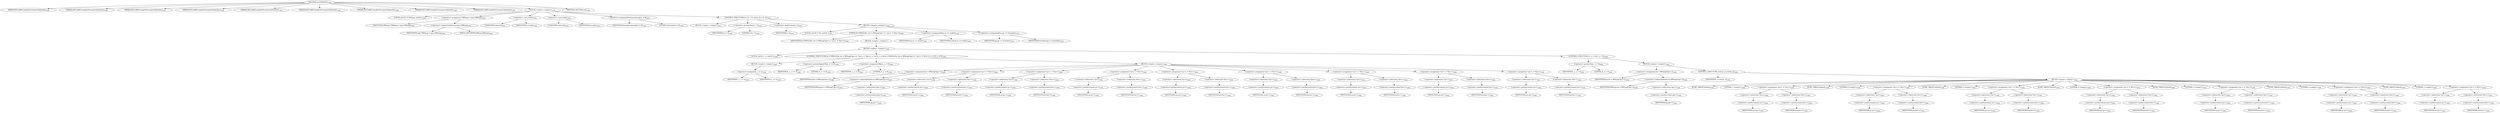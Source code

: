 digraph "put1bitbwtile" {  
"50059" [label = <(METHOD,put1bitbwtile)<SUB>1598</SUB>> ]
"50060" [label = <(PARAM,DECLAREContigPutFunc(put1bitbwtile))<SUB>1598</SUB>> ]
"50061" [label = <(PARAM,DECLAREContigPutFunc(put1bitbwtile))<SUB>1598</SUB>> ]
"50062" [label = <(PARAM,DECLAREContigPutFunc(put1bitbwtile))<SUB>1598</SUB>> ]
"50063" [label = <(PARAM,DECLAREContigPutFunc(put1bitbwtile))<SUB>1598</SUB>> ]
"50064" [label = <(PARAM,DECLAREContigPutFunc(put1bitbwtile))<SUB>1598</SUB>> ]
"50065" [label = <(PARAM,DECLAREContigPutFunc(put1bitbwtile))<SUB>1598</SUB>> ]
"50066" [label = <(PARAM,DECLAREContigPutFunc(put1bitbwtile))<SUB>1598</SUB>> ]
"50067" [label = <(PARAM,DECLAREContigPutFunc(put1bitbwtile))<SUB>1598</SUB>> ]
"50068" [label = <(PARAM,DECLAREContigPutFunc(put1bitbwtile))<SUB>1598</SUB>> ]
"50069" [label = <(BLOCK,&lt;empty&gt;,&lt;empty&gt;)<SUB>1599</SUB>> ]
"50070" [label = <(LOCAL,uint32_t** BWmap: uint32_t)<SUB>1600</SUB>> ]
"50071" [label = <(&lt;operator&gt;.assignment,**BWmap = img-&gt;BWmap)<SUB>1600</SUB>> ]
"50072" [label = <(IDENTIFIER,BWmap,**BWmap = img-&gt;BWmap)<SUB>1600</SUB>> ]
"50073" [label = <(&lt;operator&gt;.indirectFieldAccess,img-&gt;BWmap)<SUB>1600</SUB>> ]
"50074" [label = <(IDENTIFIER,img,**BWmap = img-&gt;BWmap)<SUB>1600</SUB>> ]
"50075" [label = <(FIELD_IDENTIFIER,BWmap,BWmap)<SUB>1600</SUB>> ]
"50076" [label = <(&lt;operator&gt;.cast,(void)x)<SUB>1602</SUB>> ]
"50077" [label = <(UNKNOWN,void,void)<SUB>1602</SUB>> ]
"50078" [label = <(IDENTIFIER,x,(void)x)<SUB>1602</SUB>> ]
"50079" [label = <(&lt;operator&gt;.cast,(void)y)<SUB>1603</SUB>> ]
"50080" [label = <(UNKNOWN,void,void)<SUB>1603</SUB>> ]
"50081" [label = <(IDENTIFIER,y,(void)y)<SUB>1603</SUB>> ]
"50082" [label = <(&lt;operator&gt;.assignmentDivision,fromskew /= 8)<SUB>1604</SUB>> ]
"50083" [label = <(IDENTIFIER,fromskew,fromskew /= 8)<SUB>1604</SUB>> ]
"50084" [label = <(LITERAL,8,fromskew /= 8)<SUB>1604</SUB>> ]
"50085" [label = <(CONTROL_STRUCTURE,for (;h &gt; 0;--h),for (;h &gt; 0;--h))<SUB>1605</SUB>> ]
"50086" [label = <(BLOCK,&lt;empty&gt;,&lt;empty&gt;)<SUB>1605</SUB>> ]
"50087" [label = <(&lt;operator&gt;.greaterThan,h &gt; 0)<SUB>1605</SUB>> ]
"50088" [label = <(IDENTIFIER,h,h &gt; 0)<SUB>1605</SUB>> ]
"50089" [label = <(LITERAL,0,h &gt; 0)<SUB>1605</SUB>> ]
"50090" [label = <(&lt;operator&gt;.preDecrement,--h)<SUB>1605</SUB>> ]
"50091" [label = <(IDENTIFIER,h,--h)<SUB>1605</SUB>> ]
"50092" [label = <(BLOCK,&lt;empty&gt;,&lt;empty&gt;)<SUB>1606</SUB>> ]
"50093" [label = <(LOCAL,uint32_t* bw: uint32_t)<SUB>1607</SUB>> ]
"50094" [label = <(UNROLL8,UNROLL8(w, bw = BWmap[*pp++], *cp++ = *bw++))<SUB>1608</SUB>> ]
"50095" [label = <(IDENTIFIER,w,UNROLL8(w, bw = BWmap[*pp++], *cp++ = *bw++))<SUB>1608</SUB>> ]
"50096" [label = <(BLOCK,&lt;empty&gt;,&lt;empty&gt;)> ]
"50097" [label = <(BLOCK,&lt;empty&gt;,&lt;empty&gt;)<SUB>1608</SUB>> ]
"50098" [label = <(LOCAL,uint32_t _x: uint32_t)<SUB>1608</SUB>> ]
"50099" [label = <(CONTROL_STRUCTURE,for (UNROLL8(w, bw = BWmap[*pp++], *cp++ = *bw++)_x &gt;= 8;_x -= 8),for (UNROLL8(w, bw = BWmap[*pp++], *cp++ = *bw++)_x &gt;= 8;_x -= 8))<SUB>1608</SUB>> ]
"50100" [label = <(BLOCK,&lt;empty&gt;,&lt;empty&gt;)<SUB>1608</SUB>> ]
"50101" [label = <(&lt;operator&gt;.assignment,_x = w)<SUB>1608</SUB>> ]
"50102" [label = <(IDENTIFIER,_x,_x = w)<SUB>1608</SUB>> ]
"50103" [label = <(IDENTIFIER,w,_x = w)<SUB>1608</SUB>> ]
"50104" [label = <(&lt;operator&gt;.greaterEqualsThan,_x &gt;= 8)<SUB>1608</SUB>> ]
"50105" [label = <(IDENTIFIER,_x,_x &gt;= 8)<SUB>1608</SUB>> ]
"50106" [label = <(LITERAL,8,_x &gt;= 8)<SUB>1608</SUB>> ]
"50107" [label = <(&lt;operator&gt;.assignmentMinus,_x -= 8)<SUB>1608</SUB>> ]
"50108" [label = <(IDENTIFIER,_x,_x -= 8)<SUB>1608</SUB>> ]
"50109" [label = <(LITERAL,8,_x -= 8)<SUB>1608</SUB>> ]
"50110" [label = <(BLOCK,&lt;empty&gt;,&lt;empty&gt;)<SUB>1608</SUB>> ]
"50111" [label = <(&lt;operator&gt;.assignment,bw = BWmap[*pp++])<SUB>1608</SUB>> ]
"50112" [label = <(IDENTIFIER,bw,bw = BWmap[*pp++])<SUB>1608</SUB>> ]
"50113" [label = <(&lt;operator&gt;.indirectIndexAccess,BWmap[*pp++])<SUB>1608</SUB>> ]
"50114" [label = <(IDENTIFIER,BWmap,bw = BWmap[*pp++])<SUB>1608</SUB>> ]
"50115" [label = <(&lt;operator&gt;.indirection,*pp++)<SUB>1608</SUB>> ]
"50116" [label = <(&lt;operator&gt;.postIncrement,pp++)<SUB>1608</SUB>> ]
"50117" [label = <(IDENTIFIER,pp,pp++)<SUB>1608</SUB>> ]
"50118" [label = <(&lt;operator&gt;.assignment,*cp++ = *bw++)<SUB>1608</SUB>> ]
"50119" [label = <(&lt;operator&gt;.indirection,*cp++)<SUB>1608</SUB>> ]
"50120" [label = <(&lt;operator&gt;.postIncrement,cp++)<SUB>1608</SUB>> ]
"50121" [label = <(IDENTIFIER,cp,cp++)<SUB>1608</SUB>> ]
"50122" [label = <(&lt;operator&gt;.indirection,*bw++)<SUB>1608</SUB>> ]
"50123" [label = <(&lt;operator&gt;.postIncrement,bw++)<SUB>1608</SUB>> ]
"50124" [label = <(IDENTIFIER,bw,bw++)<SUB>1608</SUB>> ]
"50125" [label = <(&lt;operator&gt;.assignment,*cp++ = *bw++)<SUB>1608</SUB>> ]
"50126" [label = <(&lt;operator&gt;.indirection,*cp++)<SUB>1608</SUB>> ]
"50127" [label = <(&lt;operator&gt;.postIncrement,cp++)<SUB>1608</SUB>> ]
"50128" [label = <(IDENTIFIER,cp,cp++)<SUB>1608</SUB>> ]
"50129" [label = <(&lt;operator&gt;.indirection,*bw++)<SUB>1608</SUB>> ]
"50130" [label = <(&lt;operator&gt;.postIncrement,bw++)<SUB>1608</SUB>> ]
"50131" [label = <(IDENTIFIER,bw,bw++)<SUB>1608</SUB>> ]
"50132" [label = <(&lt;operator&gt;.assignment,*cp++ = *bw++)<SUB>1608</SUB>> ]
"50133" [label = <(&lt;operator&gt;.indirection,*cp++)<SUB>1608</SUB>> ]
"50134" [label = <(&lt;operator&gt;.postIncrement,cp++)<SUB>1608</SUB>> ]
"50135" [label = <(IDENTIFIER,cp,cp++)<SUB>1608</SUB>> ]
"50136" [label = <(&lt;operator&gt;.indirection,*bw++)<SUB>1608</SUB>> ]
"50137" [label = <(&lt;operator&gt;.postIncrement,bw++)<SUB>1608</SUB>> ]
"50138" [label = <(IDENTIFIER,bw,bw++)<SUB>1608</SUB>> ]
"50139" [label = <(&lt;operator&gt;.assignment,*cp++ = *bw++)<SUB>1608</SUB>> ]
"50140" [label = <(&lt;operator&gt;.indirection,*cp++)<SUB>1608</SUB>> ]
"50141" [label = <(&lt;operator&gt;.postIncrement,cp++)<SUB>1608</SUB>> ]
"50142" [label = <(IDENTIFIER,cp,cp++)<SUB>1608</SUB>> ]
"50143" [label = <(&lt;operator&gt;.indirection,*bw++)<SUB>1608</SUB>> ]
"50144" [label = <(&lt;operator&gt;.postIncrement,bw++)<SUB>1608</SUB>> ]
"50145" [label = <(IDENTIFIER,bw,bw++)<SUB>1608</SUB>> ]
"50146" [label = <(&lt;operator&gt;.assignment,*cp++ = *bw++)<SUB>1608</SUB>> ]
"50147" [label = <(&lt;operator&gt;.indirection,*cp++)<SUB>1608</SUB>> ]
"50148" [label = <(&lt;operator&gt;.postIncrement,cp++)<SUB>1608</SUB>> ]
"50149" [label = <(IDENTIFIER,cp,cp++)<SUB>1608</SUB>> ]
"50150" [label = <(&lt;operator&gt;.indirection,*bw++)<SUB>1608</SUB>> ]
"50151" [label = <(&lt;operator&gt;.postIncrement,bw++)<SUB>1608</SUB>> ]
"50152" [label = <(IDENTIFIER,bw,bw++)<SUB>1608</SUB>> ]
"50153" [label = <(&lt;operator&gt;.assignment,*cp++ = *bw++)<SUB>1608</SUB>> ]
"50154" [label = <(&lt;operator&gt;.indirection,*cp++)<SUB>1608</SUB>> ]
"50155" [label = <(&lt;operator&gt;.postIncrement,cp++)<SUB>1608</SUB>> ]
"50156" [label = <(IDENTIFIER,cp,cp++)<SUB>1608</SUB>> ]
"50157" [label = <(&lt;operator&gt;.indirection,*bw++)<SUB>1608</SUB>> ]
"50158" [label = <(&lt;operator&gt;.postIncrement,bw++)<SUB>1608</SUB>> ]
"50159" [label = <(IDENTIFIER,bw,bw++)<SUB>1608</SUB>> ]
"50160" [label = <(&lt;operator&gt;.assignment,*cp++ = *bw++)<SUB>1608</SUB>> ]
"50161" [label = <(&lt;operator&gt;.indirection,*cp++)<SUB>1608</SUB>> ]
"50162" [label = <(&lt;operator&gt;.postIncrement,cp++)<SUB>1608</SUB>> ]
"50163" [label = <(IDENTIFIER,cp,cp++)<SUB>1608</SUB>> ]
"50164" [label = <(&lt;operator&gt;.indirection,*bw++)<SUB>1608</SUB>> ]
"50165" [label = <(&lt;operator&gt;.postIncrement,bw++)<SUB>1608</SUB>> ]
"50166" [label = <(IDENTIFIER,bw,bw++)<SUB>1608</SUB>> ]
"50167" [label = <(&lt;operator&gt;.assignment,*cp++ = *bw++)<SUB>1608</SUB>> ]
"50168" [label = <(&lt;operator&gt;.indirection,*cp++)<SUB>1608</SUB>> ]
"50169" [label = <(&lt;operator&gt;.postIncrement,cp++)<SUB>1608</SUB>> ]
"50170" [label = <(IDENTIFIER,cp,cp++)<SUB>1608</SUB>> ]
"50171" [label = <(&lt;operator&gt;.indirection,*bw++)<SUB>1608</SUB>> ]
"50172" [label = <(&lt;operator&gt;.postIncrement,bw++)<SUB>1608</SUB>> ]
"50173" [label = <(IDENTIFIER,bw,bw++)<SUB>1608</SUB>> ]
"50174" [label = <(CONTROL_STRUCTURE,if (_x &gt; 0),if (_x &gt; 0))<SUB>1608</SUB>> ]
"50175" [label = <(&lt;operator&gt;.greaterThan,_x &gt; 0)<SUB>1608</SUB>> ]
"50176" [label = <(IDENTIFIER,_x,_x &gt; 0)<SUB>1608</SUB>> ]
"50177" [label = <(LITERAL,0,_x &gt; 0)<SUB>1608</SUB>> ]
"50178" [label = <(BLOCK,&lt;empty&gt;,&lt;empty&gt;)<SUB>1608</SUB>> ]
"50179" [label = <(&lt;operator&gt;.assignment,bw = BWmap[*pp++])<SUB>1608</SUB>> ]
"50180" [label = <(IDENTIFIER,bw,bw = BWmap[*pp++])<SUB>1608</SUB>> ]
"50181" [label = <(&lt;operator&gt;.indirectIndexAccess,BWmap[*pp++])<SUB>1608</SUB>> ]
"50182" [label = <(IDENTIFIER,BWmap,bw = BWmap[*pp++])<SUB>1608</SUB>> ]
"50183" [label = <(&lt;operator&gt;.indirection,*pp++)<SUB>1608</SUB>> ]
"50184" [label = <(&lt;operator&gt;.postIncrement,pp++)<SUB>1608</SUB>> ]
"50185" [label = <(IDENTIFIER,pp,pp++)<SUB>1608</SUB>> ]
"50186" [label = <(CONTROL_STRUCTURE,switch(_x),switch(_x))<SUB>1608</SUB>> ]
"50187" [label = <(IDENTIFIER,_x,switch(_x))<SUB>1608</SUB>> ]
"50188" [label = <(BLOCK,&lt;empty&gt;,&lt;empty&gt;)<SUB>1608</SUB>> ]
"50189" [label = <(JUMP_TARGET,default)<SUB>1608</SUB>> ]
"50190" [label = <(LITERAL,7,&lt;empty&gt;)<SUB>1608</SUB>> ]
"50191" [label = <(&lt;operator&gt;.assignment,*cp++ = *bw++)<SUB>1608</SUB>> ]
"50192" [label = <(&lt;operator&gt;.indirection,*cp++)<SUB>1608</SUB>> ]
"50193" [label = <(&lt;operator&gt;.postIncrement,cp++)<SUB>1608</SUB>> ]
"50194" [label = <(IDENTIFIER,cp,cp++)<SUB>1608</SUB>> ]
"50195" [label = <(&lt;operator&gt;.indirection,*bw++)<SUB>1608</SUB>> ]
"50196" [label = <(&lt;operator&gt;.postIncrement,bw++)<SUB>1608</SUB>> ]
"50197" [label = <(IDENTIFIER,bw,bw++)<SUB>1608</SUB>> ]
"50198" [label = <(JUMP_TARGET,default)<SUB>1608</SUB>> ]
"50199" [label = <(LITERAL,6,&lt;empty&gt;)<SUB>1608</SUB>> ]
"50200" [label = <(&lt;operator&gt;.assignment,*cp++ = *bw++)<SUB>1608</SUB>> ]
"50201" [label = <(&lt;operator&gt;.indirection,*cp++)<SUB>1608</SUB>> ]
"50202" [label = <(&lt;operator&gt;.postIncrement,cp++)<SUB>1608</SUB>> ]
"50203" [label = <(IDENTIFIER,cp,cp++)<SUB>1608</SUB>> ]
"50204" [label = <(&lt;operator&gt;.indirection,*bw++)<SUB>1608</SUB>> ]
"50205" [label = <(&lt;operator&gt;.postIncrement,bw++)<SUB>1608</SUB>> ]
"50206" [label = <(IDENTIFIER,bw,bw++)<SUB>1608</SUB>> ]
"50207" [label = <(JUMP_TARGET,default)<SUB>1608</SUB>> ]
"50208" [label = <(LITERAL,5,&lt;empty&gt;)<SUB>1608</SUB>> ]
"50209" [label = <(&lt;operator&gt;.assignment,*cp++ = *bw++)<SUB>1608</SUB>> ]
"50210" [label = <(&lt;operator&gt;.indirection,*cp++)<SUB>1608</SUB>> ]
"50211" [label = <(&lt;operator&gt;.postIncrement,cp++)<SUB>1608</SUB>> ]
"50212" [label = <(IDENTIFIER,cp,cp++)<SUB>1608</SUB>> ]
"50213" [label = <(&lt;operator&gt;.indirection,*bw++)<SUB>1608</SUB>> ]
"50214" [label = <(&lt;operator&gt;.postIncrement,bw++)<SUB>1608</SUB>> ]
"50215" [label = <(IDENTIFIER,bw,bw++)<SUB>1608</SUB>> ]
"50216" [label = <(JUMP_TARGET,default)<SUB>1608</SUB>> ]
"50217" [label = <(LITERAL,4,&lt;empty&gt;)<SUB>1608</SUB>> ]
"50218" [label = <(&lt;operator&gt;.assignment,*cp++ = *bw++)<SUB>1608</SUB>> ]
"50219" [label = <(&lt;operator&gt;.indirection,*cp++)<SUB>1608</SUB>> ]
"50220" [label = <(&lt;operator&gt;.postIncrement,cp++)<SUB>1608</SUB>> ]
"50221" [label = <(IDENTIFIER,cp,cp++)<SUB>1608</SUB>> ]
"50222" [label = <(&lt;operator&gt;.indirection,*bw++)<SUB>1608</SUB>> ]
"50223" [label = <(&lt;operator&gt;.postIncrement,bw++)<SUB>1608</SUB>> ]
"50224" [label = <(IDENTIFIER,bw,bw++)<SUB>1608</SUB>> ]
"50225" [label = <(JUMP_TARGET,default)<SUB>1608</SUB>> ]
"50226" [label = <(LITERAL,3,&lt;empty&gt;)<SUB>1608</SUB>> ]
"50227" [label = <(&lt;operator&gt;.assignment,*cp++ = *bw++)<SUB>1608</SUB>> ]
"50228" [label = <(&lt;operator&gt;.indirection,*cp++)<SUB>1608</SUB>> ]
"50229" [label = <(&lt;operator&gt;.postIncrement,cp++)<SUB>1608</SUB>> ]
"50230" [label = <(IDENTIFIER,cp,cp++)<SUB>1608</SUB>> ]
"50231" [label = <(&lt;operator&gt;.indirection,*bw++)<SUB>1608</SUB>> ]
"50232" [label = <(&lt;operator&gt;.postIncrement,bw++)<SUB>1608</SUB>> ]
"50233" [label = <(IDENTIFIER,bw,bw++)<SUB>1608</SUB>> ]
"50234" [label = <(JUMP_TARGET,default)<SUB>1608</SUB>> ]
"50235" [label = <(LITERAL,2,&lt;empty&gt;)<SUB>1608</SUB>> ]
"50236" [label = <(&lt;operator&gt;.assignment,*cp++ = *bw++)<SUB>1608</SUB>> ]
"50237" [label = <(&lt;operator&gt;.indirection,*cp++)<SUB>1608</SUB>> ]
"50238" [label = <(&lt;operator&gt;.postIncrement,cp++)<SUB>1608</SUB>> ]
"50239" [label = <(IDENTIFIER,cp,cp++)<SUB>1608</SUB>> ]
"50240" [label = <(&lt;operator&gt;.indirection,*bw++)<SUB>1608</SUB>> ]
"50241" [label = <(&lt;operator&gt;.postIncrement,bw++)<SUB>1608</SUB>> ]
"50242" [label = <(IDENTIFIER,bw,bw++)<SUB>1608</SUB>> ]
"50243" [label = <(JUMP_TARGET,default)<SUB>1608</SUB>> ]
"50244" [label = <(LITERAL,1,&lt;empty&gt;)<SUB>1608</SUB>> ]
"50245" [label = <(&lt;operator&gt;.assignment,*cp++ = *bw++)<SUB>1608</SUB>> ]
"50246" [label = <(&lt;operator&gt;.indirection,*cp++)<SUB>1608</SUB>> ]
"50247" [label = <(&lt;operator&gt;.postIncrement,cp++)<SUB>1608</SUB>> ]
"50248" [label = <(IDENTIFIER,cp,cp++)<SUB>1608</SUB>> ]
"50249" [label = <(&lt;operator&gt;.indirection,*bw++)<SUB>1608</SUB>> ]
"50250" [label = <(&lt;operator&gt;.postIncrement,bw++)<SUB>1608</SUB>> ]
"50251" [label = <(IDENTIFIER,bw,bw++)<SUB>1608</SUB>> ]
"50252" [label = <(&lt;operator&gt;.assignmentPlus,cp += toskew)<SUB>1609</SUB>> ]
"50253" [label = <(IDENTIFIER,cp,cp += toskew)<SUB>1609</SUB>> ]
"50254" [label = <(IDENTIFIER,toskew,cp += toskew)<SUB>1609</SUB>> ]
"50255" [label = <(&lt;operator&gt;.assignmentPlus,pp += fromskew)<SUB>1610</SUB>> ]
"50256" [label = <(IDENTIFIER,pp,pp += fromskew)<SUB>1610</SUB>> ]
"50257" [label = <(IDENTIFIER,fromskew,pp += fromskew)<SUB>1610</SUB>> ]
"50258" [label = <(METHOD_RETURN,void)<SUB>1598</SUB>> ]
  "50059" -> "50060" 
  "50059" -> "50061" 
  "50059" -> "50062" 
  "50059" -> "50063" 
  "50059" -> "50064" 
  "50059" -> "50065" 
  "50059" -> "50066" 
  "50059" -> "50067" 
  "50059" -> "50068" 
  "50059" -> "50069" 
  "50059" -> "50258" 
  "50069" -> "50070" 
  "50069" -> "50071" 
  "50069" -> "50076" 
  "50069" -> "50079" 
  "50069" -> "50082" 
  "50069" -> "50085" 
  "50071" -> "50072" 
  "50071" -> "50073" 
  "50073" -> "50074" 
  "50073" -> "50075" 
  "50076" -> "50077" 
  "50076" -> "50078" 
  "50079" -> "50080" 
  "50079" -> "50081" 
  "50082" -> "50083" 
  "50082" -> "50084" 
  "50085" -> "50086" 
  "50085" -> "50087" 
  "50085" -> "50090" 
  "50085" -> "50092" 
  "50087" -> "50088" 
  "50087" -> "50089" 
  "50090" -> "50091" 
  "50092" -> "50093" 
  "50092" -> "50094" 
  "50092" -> "50252" 
  "50092" -> "50255" 
  "50094" -> "50095" 
  "50094" -> "50096" 
  "50096" -> "50097" 
  "50097" -> "50098" 
  "50097" -> "50099" 
  "50097" -> "50174" 
  "50099" -> "50100" 
  "50099" -> "50104" 
  "50099" -> "50107" 
  "50099" -> "50110" 
  "50100" -> "50101" 
  "50101" -> "50102" 
  "50101" -> "50103" 
  "50104" -> "50105" 
  "50104" -> "50106" 
  "50107" -> "50108" 
  "50107" -> "50109" 
  "50110" -> "50111" 
  "50110" -> "50118" 
  "50110" -> "50125" 
  "50110" -> "50132" 
  "50110" -> "50139" 
  "50110" -> "50146" 
  "50110" -> "50153" 
  "50110" -> "50160" 
  "50110" -> "50167" 
  "50111" -> "50112" 
  "50111" -> "50113" 
  "50113" -> "50114" 
  "50113" -> "50115" 
  "50115" -> "50116" 
  "50116" -> "50117" 
  "50118" -> "50119" 
  "50118" -> "50122" 
  "50119" -> "50120" 
  "50120" -> "50121" 
  "50122" -> "50123" 
  "50123" -> "50124" 
  "50125" -> "50126" 
  "50125" -> "50129" 
  "50126" -> "50127" 
  "50127" -> "50128" 
  "50129" -> "50130" 
  "50130" -> "50131" 
  "50132" -> "50133" 
  "50132" -> "50136" 
  "50133" -> "50134" 
  "50134" -> "50135" 
  "50136" -> "50137" 
  "50137" -> "50138" 
  "50139" -> "50140" 
  "50139" -> "50143" 
  "50140" -> "50141" 
  "50141" -> "50142" 
  "50143" -> "50144" 
  "50144" -> "50145" 
  "50146" -> "50147" 
  "50146" -> "50150" 
  "50147" -> "50148" 
  "50148" -> "50149" 
  "50150" -> "50151" 
  "50151" -> "50152" 
  "50153" -> "50154" 
  "50153" -> "50157" 
  "50154" -> "50155" 
  "50155" -> "50156" 
  "50157" -> "50158" 
  "50158" -> "50159" 
  "50160" -> "50161" 
  "50160" -> "50164" 
  "50161" -> "50162" 
  "50162" -> "50163" 
  "50164" -> "50165" 
  "50165" -> "50166" 
  "50167" -> "50168" 
  "50167" -> "50171" 
  "50168" -> "50169" 
  "50169" -> "50170" 
  "50171" -> "50172" 
  "50172" -> "50173" 
  "50174" -> "50175" 
  "50174" -> "50178" 
  "50175" -> "50176" 
  "50175" -> "50177" 
  "50178" -> "50179" 
  "50178" -> "50186" 
  "50179" -> "50180" 
  "50179" -> "50181" 
  "50181" -> "50182" 
  "50181" -> "50183" 
  "50183" -> "50184" 
  "50184" -> "50185" 
  "50186" -> "50187" 
  "50186" -> "50188" 
  "50188" -> "50189" 
  "50188" -> "50190" 
  "50188" -> "50191" 
  "50188" -> "50198" 
  "50188" -> "50199" 
  "50188" -> "50200" 
  "50188" -> "50207" 
  "50188" -> "50208" 
  "50188" -> "50209" 
  "50188" -> "50216" 
  "50188" -> "50217" 
  "50188" -> "50218" 
  "50188" -> "50225" 
  "50188" -> "50226" 
  "50188" -> "50227" 
  "50188" -> "50234" 
  "50188" -> "50235" 
  "50188" -> "50236" 
  "50188" -> "50243" 
  "50188" -> "50244" 
  "50188" -> "50245" 
  "50191" -> "50192" 
  "50191" -> "50195" 
  "50192" -> "50193" 
  "50193" -> "50194" 
  "50195" -> "50196" 
  "50196" -> "50197" 
  "50200" -> "50201" 
  "50200" -> "50204" 
  "50201" -> "50202" 
  "50202" -> "50203" 
  "50204" -> "50205" 
  "50205" -> "50206" 
  "50209" -> "50210" 
  "50209" -> "50213" 
  "50210" -> "50211" 
  "50211" -> "50212" 
  "50213" -> "50214" 
  "50214" -> "50215" 
  "50218" -> "50219" 
  "50218" -> "50222" 
  "50219" -> "50220" 
  "50220" -> "50221" 
  "50222" -> "50223" 
  "50223" -> "50224" 
  "50227" -> "50228" 
  "50227" -> "50231" 
  "50228" -> "50229" 
  "50229" -> "50230" 
  "50231" -> "50232" 
  "50232" -> "50233" 
  "50236" -> "50237" 
  "50236" -> "50240" 
  "50237" -> "50238" 
  "50238" -> "50239" 
  "50240" -> "50241" 
  "50241" -> "50242" 
  "50245" -> "50246" 
  "50245" -> "50249" 
  "50246" -> "50247" 
  "50247" -> "50248" 
  "50249" -> "50250" 
  "50250" -> "50251" 
  "50252" -> "50253" 
  "50252" -> "50254" 
  "50255" -> "50256" 
  "50255" -> "50257" 
}
